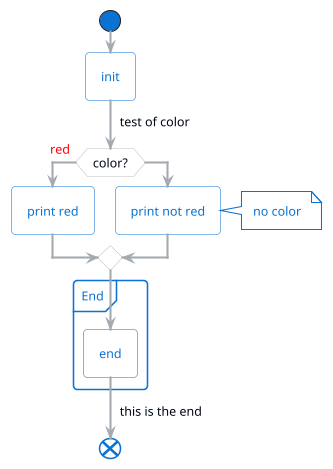 ' Do not edit
' Theme Gallery
' autogenerated by script
'
@startuml
!$PUML_OUTLINE = "true"
!theme cloudscape-design
start
:init;
-> test of color;
if (color?) is (<color:red>red) then
  :print red;
else 
  :print not red;
  note right: no color
endif
partition End {
  :end;
}
-> this is the end;
end
@enduml
